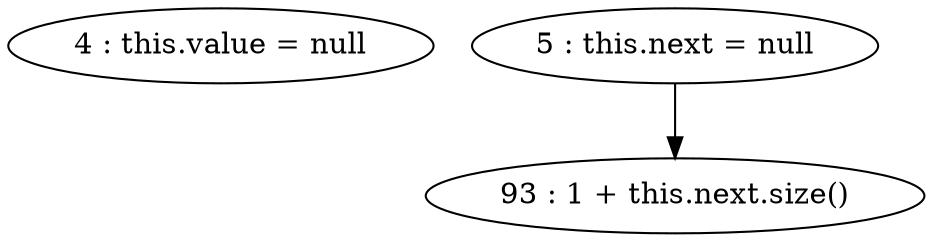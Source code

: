 digraph G {
"4 : this.value = null"
"5 : this.next = null"
"5 : this.next = null" -> "93 : 1 + this.next.size()"
"93 : 1 + this.next.size()"
}